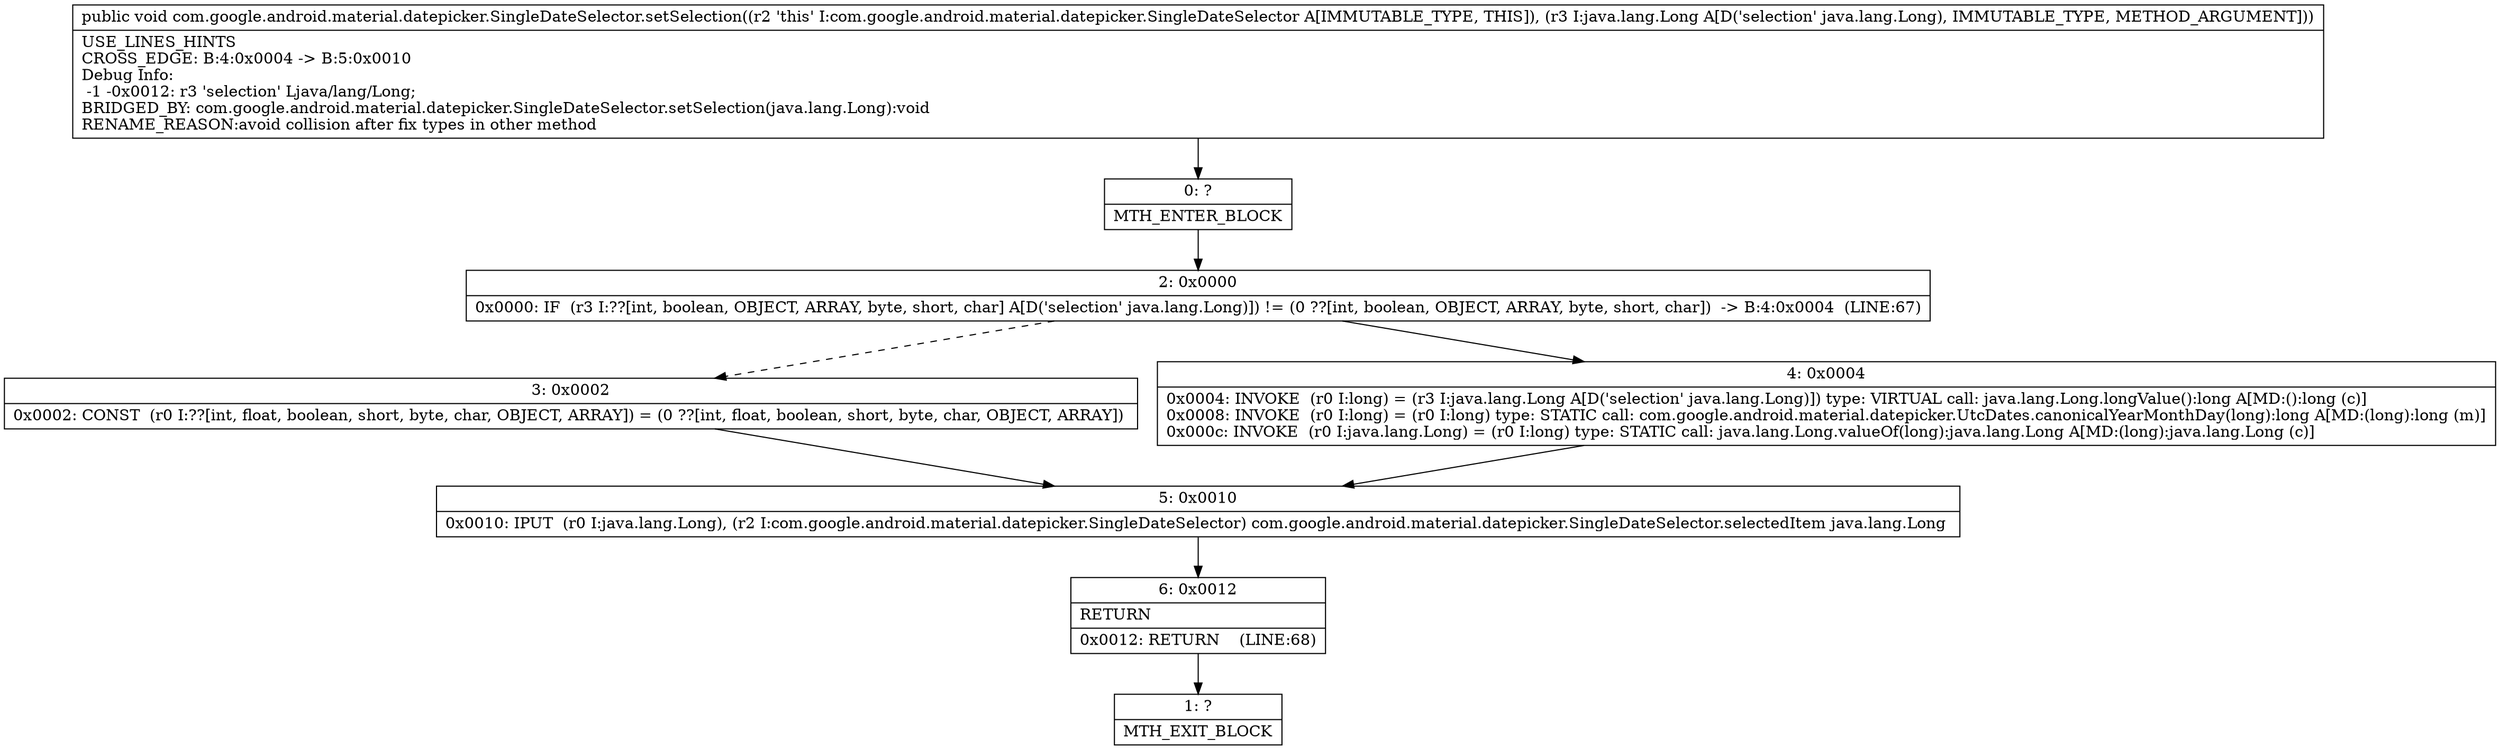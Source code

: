 digraph "CFG forcom.google.android.material.datepicker.SingleDateSelector.setSelection(Ljava\/lang\/Long;)V" {
Node_0 [shape=record,label="{0\:\ ?|MTH_ENTER_BLOCK\l}"];
Node_2 [shape=record,label="{2\:\ 0x0000|0x0000: IF  (r3 I:??[int, boolean, OBJECT, ARRAY, byte, short, char] A[D('selection' java.lang.Long)]) != (0 ??[int, boolean, OBJECT, ARRAY, byte, short, char])  \-\> B:4:0x0004  (LINE:67)\l}"];
Node_3 [shape=record,label="{3\:\ 0x0002|0x0002: CONST  (r0 I:??[int, float, boolean, short, byte, char, OBJECT, ARRAY]) = (0 ??[int, float, boolean, short, byte, char, OBJECT, ARRAY]) \l}"];
Node_5 [shape=record,label="{5\:\ 0x0010|0x0010: IPUT  (r0 I:java.lang.Long), (r2 I:com.google.android.material.datepicker.SingleDateSelector) com.google.android.material.datepicker.SingleDateSelector.selectedItem java.lang.Long \l}"];
Node_6 [shape=record,label="{6\:\ 0x0012|RETURN\l|0x0012: RETURN    (LINE:68)\l}"];
Node_1 [shape=record,label="{1\:\ ?|MTH_EXIT_BLOCK\l}"];
Node_4 [shape=record,label="{4\:\ 0x0004|0x0004: INVOKE  (r0 I:long) = (r3 I:java.lang.Long A[D('selection' java.lang.Long)]) type: VIRTUAL call: java.lang.Long.longValue():long A[MD:():long (c)]\l0x0008: INVOKE  (r0 I:long) = (r0 I:long) type: STATIC call: com.google.android.material.datepicker.UtcDates.canonicalYearMonthDay(long):long A[MD:(long):long (m)]\l0x000c: INVOKE  (r0 I:java.lang.Long) = (r0 I:long) type: STATIC call: java.lang.Long.valueOf(long):java.lang.Long A[MD:(long):java.lang.Long (c)]\l}"];
MethodNode[shape=record,label="{public void com.google.android.material.datepicker.SingleDateSelector.setSelection((r2 'this' I:com.google.android.material.datepicker.SingleDateSelector A[IMMUTABLE_TYPE, THIS]), (r3 I:java.lang.Long A[D('selection' java.lang.Long), IMMUTABLE_TYPE, METHOD_ARGUMENT]))  | USE_LINES_HINTS\lCROSS_EDGE: B:4:0x0004 \-\> B:5:0x0010\lDebug Info:\l  \-1 \-0x0012: r3 'selection' Ljava\/lang\/Long;\lBRIDGED_BY: com.google.android.material.datepicker.SingleDateSelector.setSelection(java.lang.Long):void\lRENAME_REASON:avoid collision after fix types in other method\l}"];
MethodNode -> Node_0;Node_0 -> Node_2;
Node_2 -> Node_3[style=dashed];
Node_2 -> Node_4;
Node_3 -> Node_5;
Node_5 -> Node_6;
Node_6 -> Node_1;
Node_4 -> Node_5;
}


